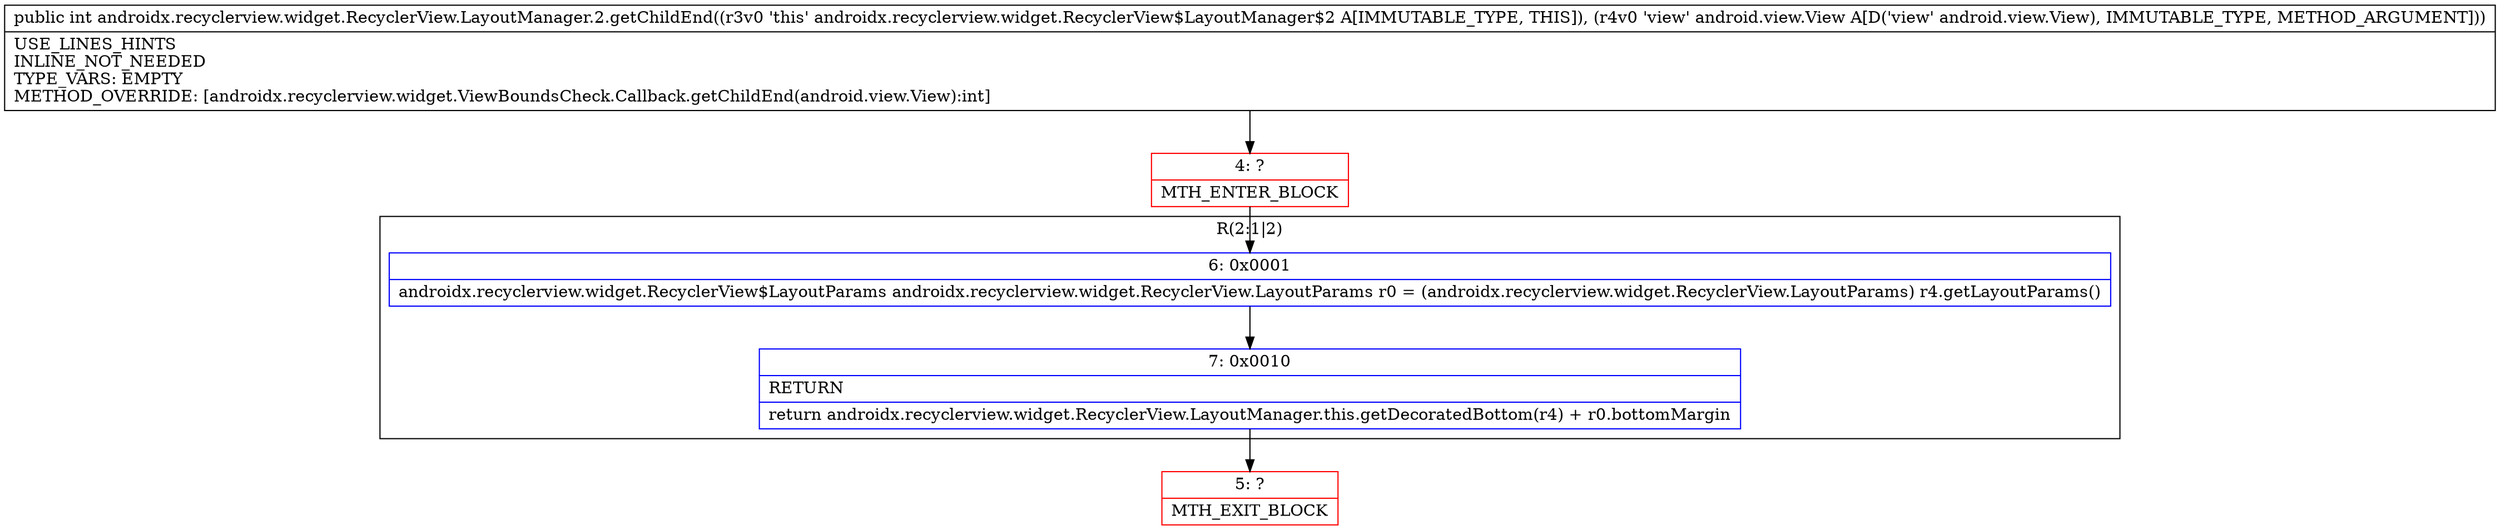digraph "CFG forandroidx.recyclerview.widget.RecyclerView.LayoutManager.2.getChildEnd(Landroid\/view\/View;)I" {
subgraph cluster_Region_298741844 {
label = "R(2:1|2)";
node [shape=record,color=blue];
Node_6 [shape=record,label="{6\:\ 0x0001|androidx.recyclerview.widget.RecyclerView$LayoutParams androidx.recyclerview.widget.RecyclerView.LayoutParams r0 = (androidx.recyclerview.widget.RecyclerView.LayoutParams) r4.getLayoutParams()\l}"];
Node_7 [shape=record,label="{7\:\ 0x0010|RETURN\l|return androidx.recyclerview.widget.RecyclerView.LayoutManager.this.getDecoratedBottom(r4) + r0.bottomMargin\l}"];
}
Node_4 [shape=record,color=red,label="{4\:\ ?|MTH_ENTER_BLOCK\l}"];
Node_5 [shape=record,color=red,label="{5\:\ ?|MTH_EXIT_BLOCK\l}"];
MethodNode[shape=record,label="{public int androidx.recyclerview.widget.RecyclerView.LayoutManager.2.getChildEnd((r3v0 'this' androidx.recyclerview.widget.RecyclerView$LayoutManager$2 A[IMMUTABLE_TYPE, THIS]), (r4v0 'view' android.view.View A[D('view' android.view.View), IMMUTABLE_TYPE, METHOD_ARGUMENT]))  | USE_LINES_HINTS\lINLINE_NOT_NEEDED\lTYPE_VARS: EMPTY\lMETHOD_OVERRIDE: [androidx.recyclerview.widget.ViewBoundsCheck.Callback.getChildEnd(android.view.View):int]\l}"];
MethodNode -> Node_4;Node_6 -> Node_7;
Node_7 -> Node_5;
Node_4 -> Node_6;
}

